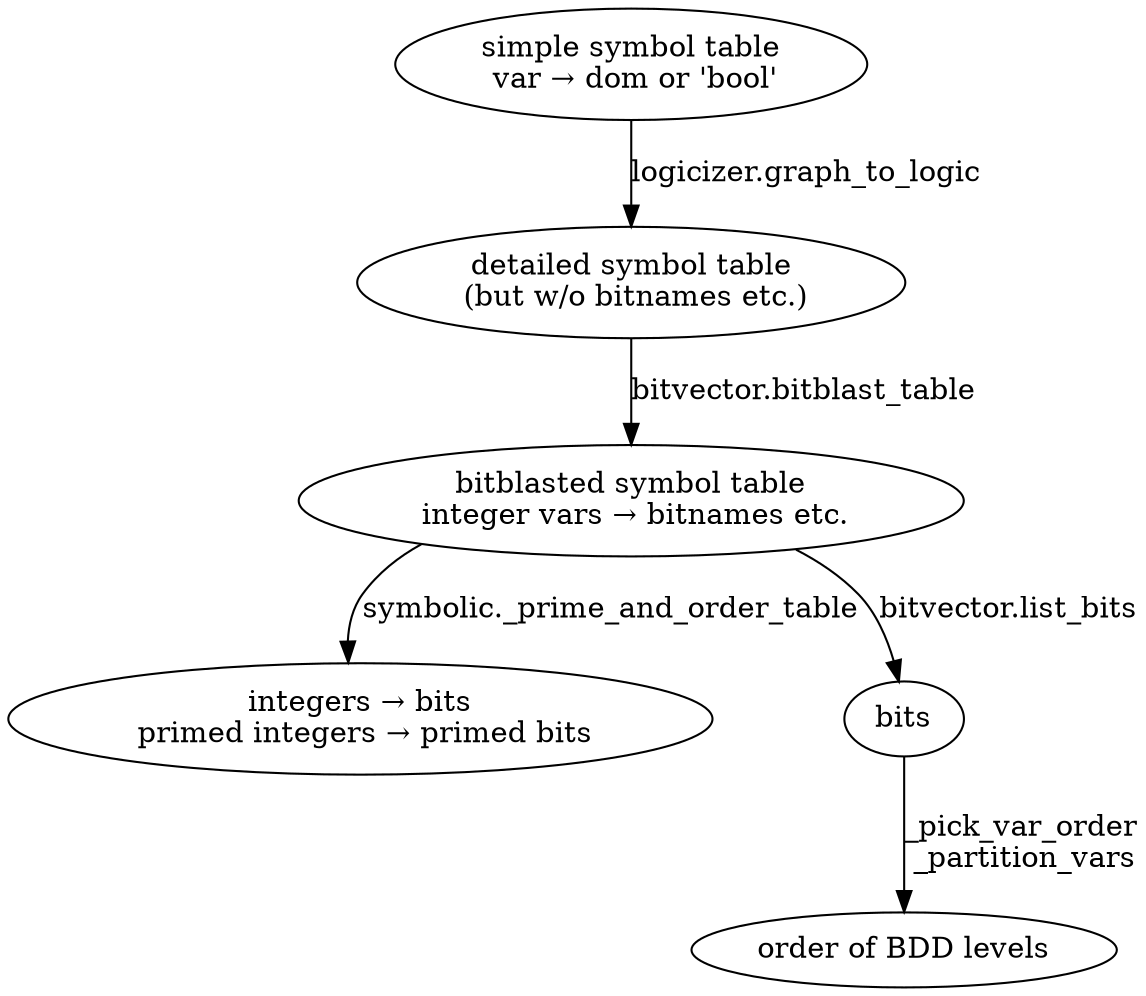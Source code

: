 digraph g {
	a [label="simple symbol table\n var → dom or 'bool'"];
	b [label="detailed symbol table\n (but w/o bitnames etc.)"];
	c [label="bitblasted symbol table\n integer vars → bitnames etc."];
	d [label="integers → bits\n primed integers → primed bits"];
	e [label="bits"];
	f [label="order of BDD levels"];
	
	a -> b [label="logicizer.graph_to_logic"];
	b -> c [label="bitvector.bitblast_table"];
	c -> d [label="symbolic._prime_and_order_table"];
	c -> e [label="bitvector.list_bits"];
	e -> f [label="_pick_var_order\n _partition_vars"];
}